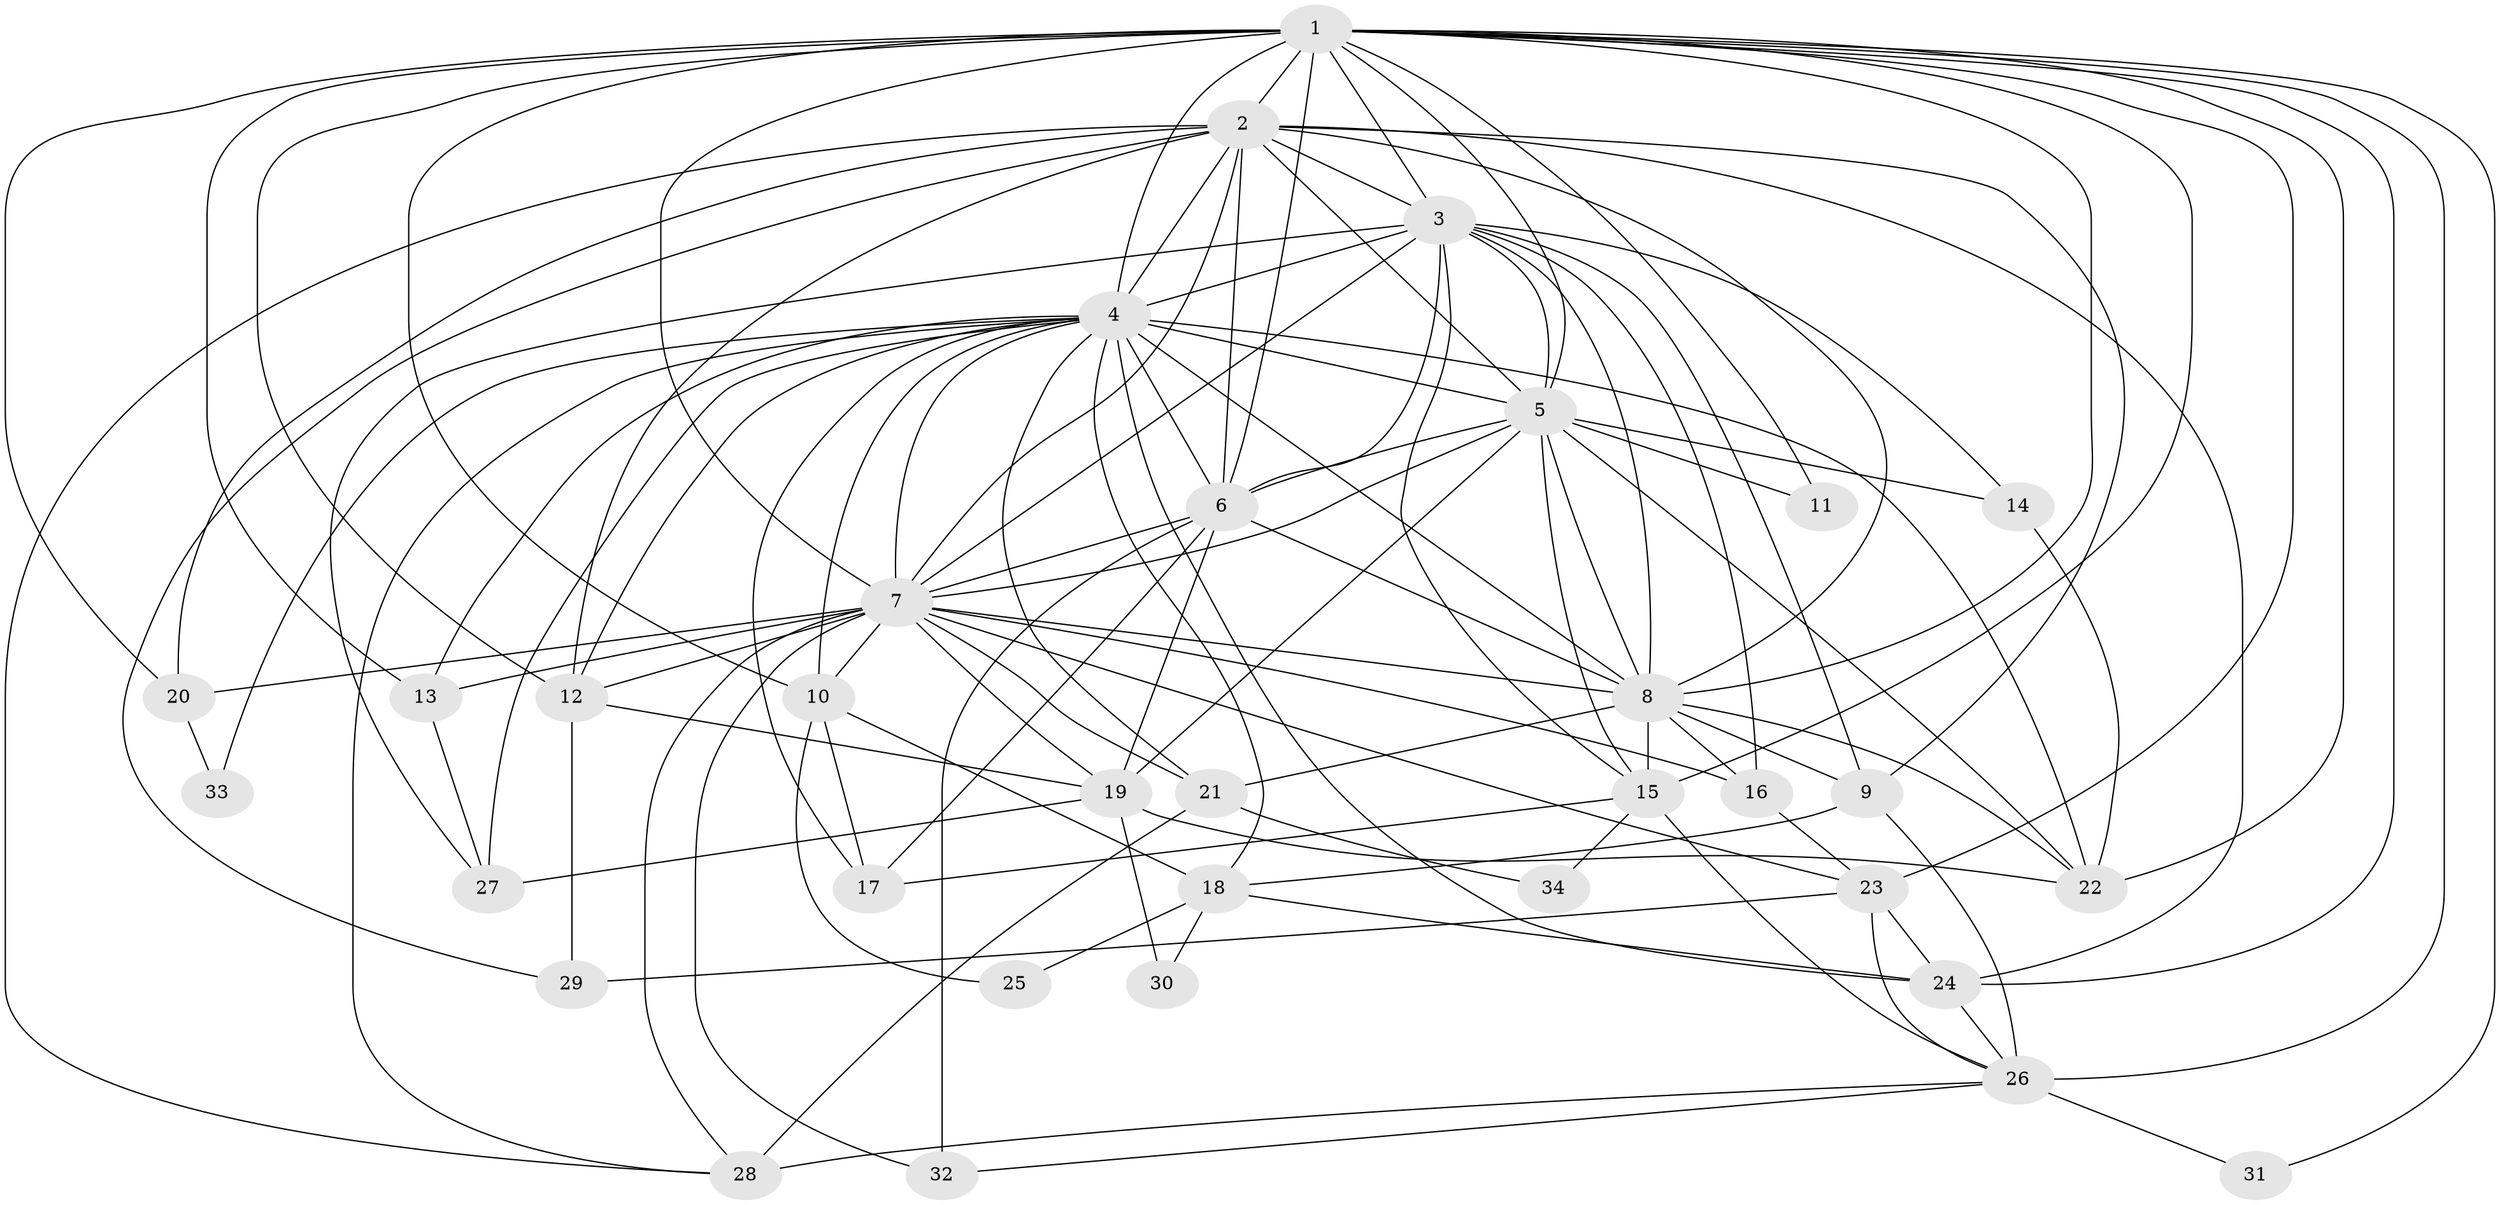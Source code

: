// original degree distribution, {25: 0.017857142857142856, 18: 0.017857142857142856, 19: 0.008928571428571428, 17: 0.008928571428571428, 20: 0.017857142857142856, 21: 0.008928571428571428, 23: 0.008928571428571428, 3: 0.17857142857142858, 7: 0.008928571428571428, 5: 0.08035714285714286, 4: 0.08928571428571429, 2: 0.5178571428571429, 6: 0.03571428571428571}
// Generated by graph-tools (version 1.1) at 2025/49/03/04/25 22:49:41]
// undirected, 34 vertices, 113 edges
graph export_dot {
  node [color=gray90,style=filled];
  1;
  2;
  3;
  4;
  5;
  6;
  7;
  8;
  9;
  10;
  11;
  12;
  13;
  14;
  15;
  16;
  17;
  18;
  19;
  20;
  21;
  22;
  23;
  24;
  25;
  26;
  27;
  28;
  29;
  30;
  31;
  32;
  33;
  34;
  1 -- 2 [weight=4.0];
  1 -- 3 [weight=5.0];
  1 -- 4 [weight=12.0];
  1 -- 5 [weight=3.0];
  1 -- 6 [weight=3.0];
  1 -- 7 [weight=5.0];
  1 -- 8 [weight=3.0];
  1 -- 10 [weight=3.0];
  1 -- 11 [weight=2.0];
  1 -- 12 [weight=2.0];
  1 -- 13 [weight=1.0];
  1 -- 15 [weight=1.0];
  1 -- 20 [weight=1.0];
  1 -- 22 [weight=1.0];
  1 -- 23 [weight=2.0];
  1 -- 24 [weight=2.0];
  1 -- 26 [weight=7.0];
  1 -- 31 [weight=2.0];
  2 -- 3 [weight=2.0];
  2 -- 4 [weight=1.0];
  2 -- 5 [weight=1.0];
  2 -- 6 [weight=2.0];
  2 -- 7 [weight=1.0];
  2 -- 8 [weight=1.0];
  2 -- 9 [weight=1.0];
  2 -- 12 [weight=1.0];
  2 -- 20 [weight=1.0];
  2 -- 24 [weight=1.0];
  2 -- 28 [weight=1.0];
  2 -- 29 [weight=1.0];
  3 -- 4 [weight=1.0];
  3 -- 5 [weight=2.0];
  3 -- 6 [weight=1.0];
  3 -- 7 [weight=2.0];
  3 -- 8 [weight=2.0];
  3 -- 9 [weight=1.0];
  3 -- 14 [weight=1.0];
  3 -- 15 [weight=1.0];
  3 -- 16 [weight=1.0];
  3 -- 27 [weight=1.0];
  4 -- 5 [weight=1.0];
  4 -- 6 [weight=2.0];
  4 -- 7 [weight=3.0];
  4 -- 8 [weight=2.0];
  4 -- 10 [weight=1.0];
  4 -- 12 [weight=1.0];
  4 -- 13 [weight=1.0];
  4 -- 17 [weight=2.0];
  4 -- 18 [weight=1.0];
  4 -- 21 [weight=1.0];
  4 -- 22 [weight=1.0];
  4 -- 24 [weight=2.0];
  4 -- 27 [weight=1.0];
  4 -- 28 [weight=1.0];
  4 -- 33 [weight=1.0];
  5 -- 6 [weight=1.0];
  5 -- 7 [weight=1.0];
  5 -- 8 [weight=1.0];
  5 -- 11 [weight=1.0];
  5 -- 14 [weight=1.0];
  5 -- 15 [weight=1.0];
  5 -- 19 [weight=5.0];
  5 -- 22 [weight=1.0];
  6 -- 7 [weight=2.0];
  6 -- 8 [weight=1.0];
  6 -- 17 [weight=1.0];
  6 -- 19 [weight=1.0];
  6 -- 32 [weight=3.0];
  7 -- 8 [weight=1.0];
  7 -- 10 [weight=1.0];
  7 -- 12 [weight=1.0];
  7 -- 13 [weight=1.0];
  7 -- 16 [weight=1.0];
  7 -- 19 [weight=1.0];
  7 -- 20 [weight=1.0];
  7 -- 21 [weight=1.0];
  7 -- 23 [weight=1.0];
  7 -- 28 [weight=1.0];
  7 -- 32 [weight=1.0];
  8 -- 9 [weight=1.0];
  8 -- 15 [weight=7.0];
  8 -- 16 [weight=1.0];
  8 -- 21 [weight=2.0];
  8 -- 22 [weight=1.0];
  9 -- 18 [weight=1.0];
  9 -- 26 [weight=1.0];
  10 -- 17 [weight=1.0];
  10 -- 18 [weight=1.0];
  10 -- 25 [weight=3.0];
  12 -- 19 [weight=1.0];
  12 -- 29 [weight=2.0];
  13 -- 27 [weight=1.0];
  14 -- 22 [weight=1.0];
  15 -- 17 [weight=2.0];
  15 -- 26 [weight=3.0];
  15 -- 34 [weight=1.0];
  16 -- 23 [weight=1.0];
  18 -- 24 [weight=1.0];
  18 -- 25 [weight=1.0];
  18 -- 30 [weight=1.0];
  19 -- 22 [weight=1.0];
  19 -- 27 [weight=1.0];
  19 -- 30 [weight=1.0];
  20 -- 33 [weight=1.0];
  21 -- 28 [weight=1.0];
  21 -- 34 [weight=1.0];
  23 -- 24 [weight=1.0];
  23 -- 26 [weight=2.0];
  23 -- 29 [weight=1.0];
  24 -- 26 [weight=1.0];
  26 -- 28 [weight=2.0];
  26 -- 31 [weight=2.0];
  26 -- 32 [weight=1.0];
}
